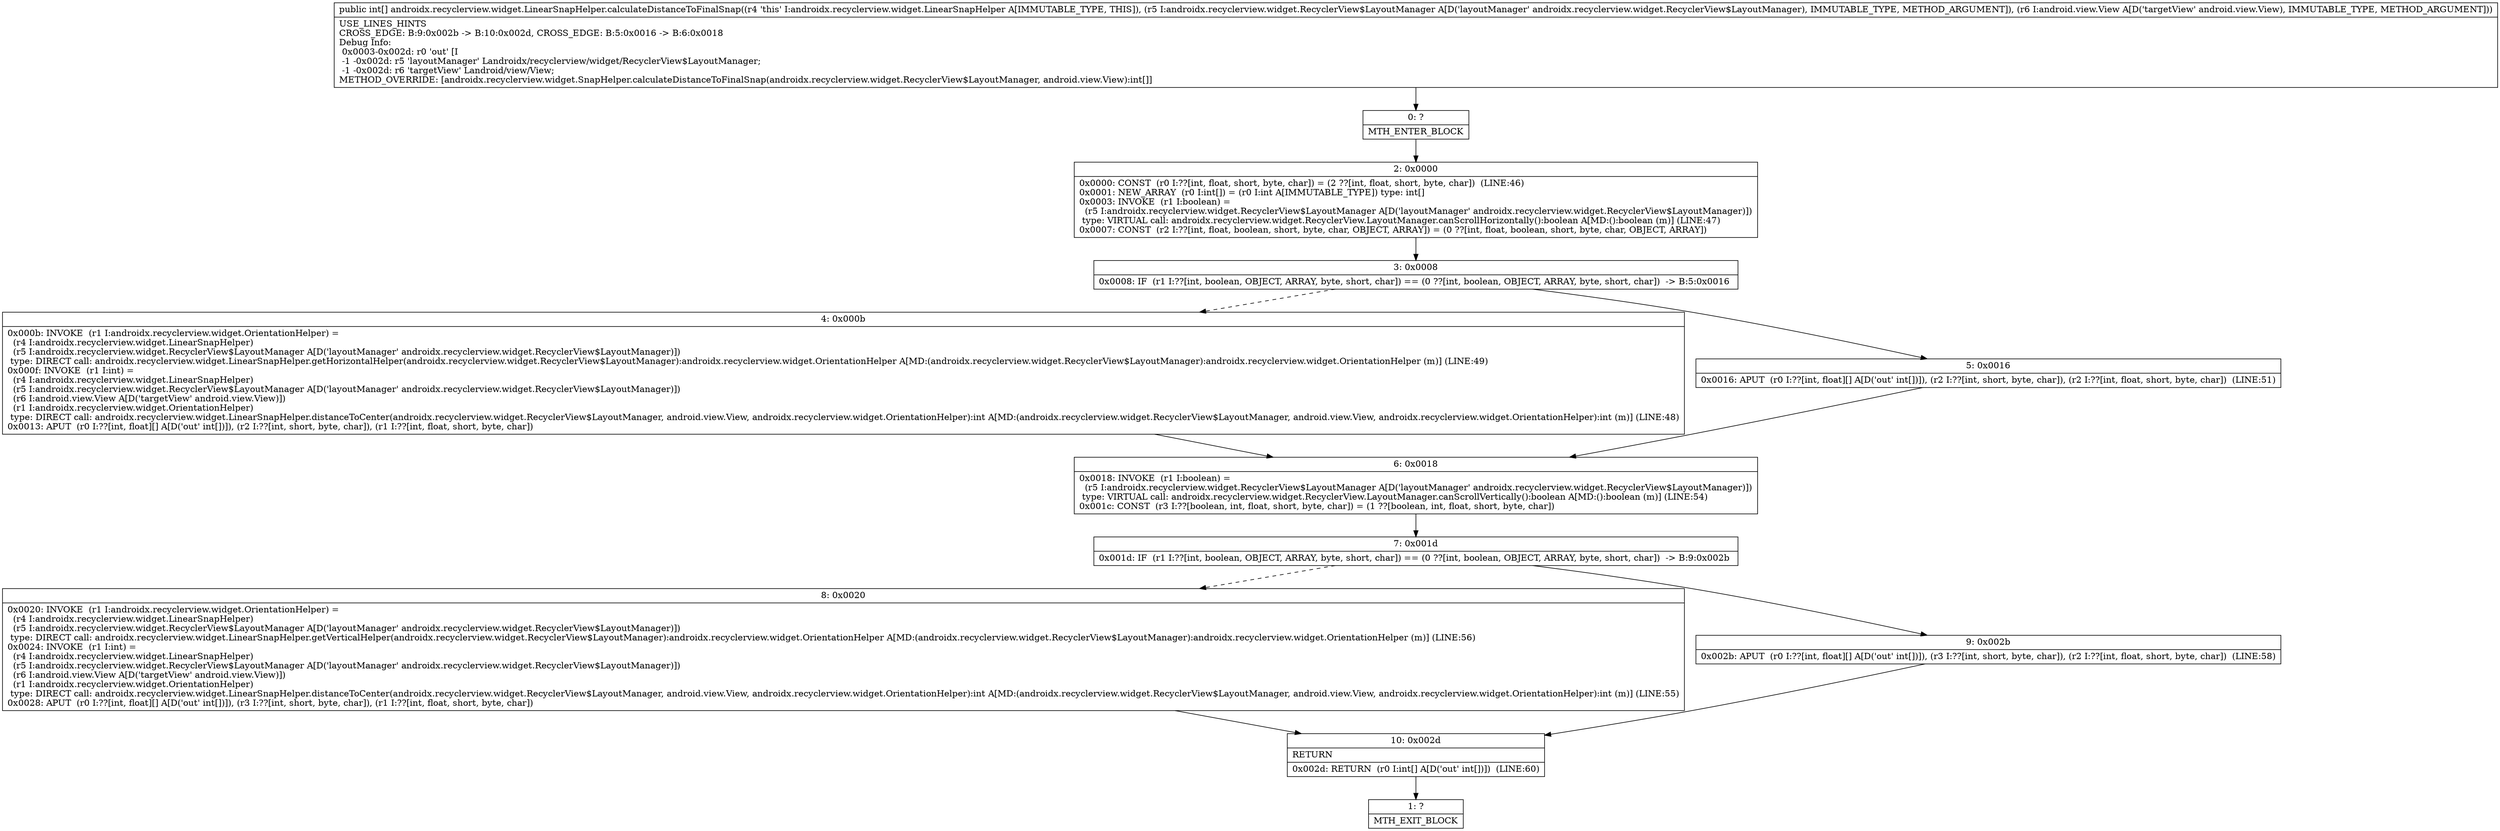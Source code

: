 digraph "CFG forandroidx.recyclerview.widget.LinearSnapHelper.calculateDistanceToFinalSnap(Landroidx\/recyclerview\/widget\/RecyclerView$LayoutManager;Landroid\/view\/View;)[I" {
Node_0 [shape=record,label="{0\:\ ?|MTH_ENTER_BLOCK\l}"];
Node_2 [shape=record,label="{2\:\ 0x0000|0x0000: CONST  (r0 I:??[int, float, short, byte, char]) = (2 ??[int, float, short, byte, char])  (LINE:46)\l0x0001: NEW_ARRAY  (r0 I:int[]) = (r0 I:int A[IMMUTABLE_TYPE]) type: int[] \l0x0003: INVOKE  (r1 I:boolean) = \l  (r5 I:androidx.recyclerview.widget.RecyclerView$LayoutManager A[D('layoutManager' androidx.recyclerview.widget.RecyclerView$LayoutManager)])\l type: VIRTUAL call: androidx.recyclerview.widget.RecyclerView.LayoutManager.canScrollHorizontally():boolean A[MD:():boolean (m)] (LINE:47)\l0x0007: CONST  (r2 I:??[int, float, boolean, short, byte, char, OBJECT, ARRAY]) = (0 ??[int, float, boolean, short, byte, char, OBJECT, ARRAY]) \l}"];
Node_3 [shape=record,label="{3\:\ 0x0008|0x0008: IF  (r1 I:??[int, boolean, OBJECT, ARRAY, byte, short, char]) == (0 ??[int, boolean, OBJECT, ARRAY, byte, short, char])  \-\> B:5:0x0016 \l}"];
Node_4 [shape=record,label="{4\:\ 0x000b|0x000b: INVOKE  (r1 I:androidx.recyclerview.widget.OrientationHelper) = \l  (r4 I:androidx.recyclerview.widget.LinearSnapHelper)\l  (r5 I:androidx.recyclerview.widget.RecyclerView$LayoutManager A[D('layoutManager' androidx.recyclerview.widget.RecyclerView$LayoutManager)])\l type: DIRECT call: androidx.recyclerview.widget.LinearSnapHelper.getHorizontalHelper(androidx.recyclerview.widget.RecyclerView$LayoutManager):androidx.recyclerview.widget.OrientationHelper A[MD:(androidx.recyclerview.widget.RecyclerView$LayoutManager):androidx.recyclerview.widget.OrientationHelper (m)] (LINE:49)\l0x000f: INVOKE  (r1 I:int) = \l  (r4 I:androidx.recyclerview.widget.LinearSnapHelper)\l  (r5 I:androidx.recyclerview.widget.RecyclerView$LayoutManager A[D('layoutManager' androidx.recyclerview.widget.RecyclerView$LayoutManager)])\l  (r6 I:android.view.View A[D('targetView' android.view.View)])\l  (r1 I:androidx.recyclerview.widget.OrientationHelper)\l type: DIRECT call: androidx.recyclerview.widget.LinearSnapHelper.distanceToCenter(androidx.recyclerview.widget.RecyclerView$LayoutManager, android.view.View, androidx.recyclerview.widget.OrientationHelper):int A[MD:(androidx.recyclerview.widget.RecyclerView$LayoutManager, android.view.View, androidx.recyclerview.widget.OrientationHelper):int (m)] (LINE:48)\l0x0013: APUT  (r0 I:??[int, float][] A[D('out' int[])]), (r2 I:??[int, short, byte, char]), (r1 I:??[int, float, short, byte, char]) \l}"];
Node_6 [shape=record,label="{6\:\ 0x0018|0x0018: INVOKE  (r1 I:boolean) = \l  (r5 I:androidx.recyclerview.widget.RecyclerView$LayoutManager A[D('layoutManager' androidx.recyclerview.widget.RecyclerView$LayoutManager)])\l type: VIRTUAL call: androidx.recyclerview.widget.RecyclerView.LayoutManager.canScrollVertically():boolean A[MD:():boolean (m)] (LINE:54)\l0x001c: CONST  (r3 I:??[boolean, int, float, short, byte, char]) = (1 ??[boolean, int, float, short, byte, char]) \l}"];
Node_7 [shape=record,label="{7\:\ 0x001d|0x001d: IF  (r1 I:??[int, boolean, OBJECT, ARRAY, byte, short, char]) == (0 ??[int, boolean, OBJECT, ARRAY, byte, short, char])  \-\> B:9:0x002b \l}"];
Node_8 [shape=record,label="{8\:\ 0x0020|0x0020: INVOKE  (r1 I:androidx.recyclerview.widget.OrientationHelper) = \l  (r4 I:androidx.recyclerview.widget.LinearSnapHelper)\l  (r5 I:androidx.recyclerview.widget.RecyclerView$LayoutManager A[D('layoutManager' androidx.recyclerview.widget.RecyclerView$LayoutManager)])\l type: DIRECT call: androidx.recyclerview.widget.LinearSnapHelper.getVerticalHelper(androidx.recyclerview.widget.RecyclerView$LayoutManager):androidx.recyclerview.widget.OrientationHelper A[MD:(androidx.recyclerview.widget.RecyclerView$LayoutManager):androidx.recyclerview.widget.OrientationHelper (m)] (LINE:56)\l0x0024: INVOKE  (r1 I:int) = \l  (r4 I:androidx.recyclerview.widget.LinearSnapHelper)\l  (r5 I:androidx.recyclerview.widget.RecyclerView$LayoutManager A[D('layoutManager' androidx.recyclerview.widget.RecyclerView$LayoutManager)])\l  (r6 I:android.view.View A[D('targetView' android.view.View)])\l  (r1 I:androidx.recyclerview.widget.OrientationHelper)\l type: DIRECT call: androidx.recyclerview.widget.LinearSnapHelper.distanceToCenter(androidx.recyclerview.widget.RecyclerView$LayoutManager, android.view.View, androidx.recyclerview.widget.OrientationHelper):int A[MD:(androidx.recyclerview.widget.RecyclerView$LayoutManager, android.view.View, androidx.recyclerview.widget.OrientationHelper):int (m)] (LINE:55)\l0x0028: APUT  (r0 I:??[int, float][] A[D('out' int[])]), (r3 I:??[int, short, byte, char]), (r1 I:??[int, float, short, byte, char]) \l}"];
Node_10 [shape=record,label="{10\:\ 0x002d|RETURN\l|0x002d: RETURN  (r0 I:int[] A[D('out' int[])])  (LINE:60)\l}"];
Node_1 [shape=record,label="{1\:\ ?|MTH_EXIT_BLOCK\l}"];
Node_9 [shape=record,label="{9\:\ 0x002b|0x002b: APUT  (r0 I:??[int, float][] A[D('out' int[])]), (r3 I:??[int, short, byte, char]), (r2 I:??[int, float, short, byte, char])  (LINE:58)\l}"];
Node_5 [shape=record,label="{5\:\ 0x0016|0x0016: APUT  (r0 I:??[int, float][] A[D('out' int[])]), (r2 I:??[int, short, byte, char]), (r2 I:??[int, float, short, byte, char])  (LINE:51)\l}"];
MethodNode[shape=record,label="{public int[] androidx.recyclerview.widget.LinearSnapHelper.calculateDistanceToFinalSnap((r4 'this' I:androidx.recyclerview.widget.LinearSnapHelper A[IMMUTABLE_TYPE, THIS]), (r5 I:androidx.recyclerview.widget.RecyclerView$LayoutManager A[D('layoutManager' androidx.recyclerview.widget.RecyclerView$LayoutManager), IMMUTABLE_TYPE, METHOD_ARGUMENT]), (r6 I:android.view.View A[D('targetView' android.view.View), IMMUTABLE_TYPE, METHOD_ARGUMENT]))  | USE_LINES_HINTS\lCROSS_EDGE: B:9:0x002b \-\> B:10:0x002d, CROSS_EDGE: B:5:0x0016 \-\> B:6:0x0018\lDebug Info:\l  0x0003\-0x002d: r0 'out' [I\l  \-1 \-0x002d: r5 'layoutManager' Landroidx\/recyclerview\/widget\/RecyclerView$LayoutManager;\l  \-1 \-0x002d: r6 'targetView' Landroid\/view\/View;\lMETHOD_OVERRIDE: [androidx.recyclerview.widget.SnapHelper.calculateDistanceToFinalSnap(androidx.recyclerview.widget.RecyclerView$LayoutManager, android.view.View):int[]]\l}"];
MethodNode -> Node_0;Node_0 -> Node_2;
Node_2 -> Node_3;
Node_3 -> Node_4[style=dashed];
Node_3 -> Node_5;
Node_4 -> Node_6;
Node_6 -> Node_7;
Node_7 -> Node_8[style=dashed];
Node_7 -> Node_9;
Node_8 -> Node_10;
Node_10 -> Node_1;
Node_9 -> Node_10;
Node_5 -> Node_6;
}

